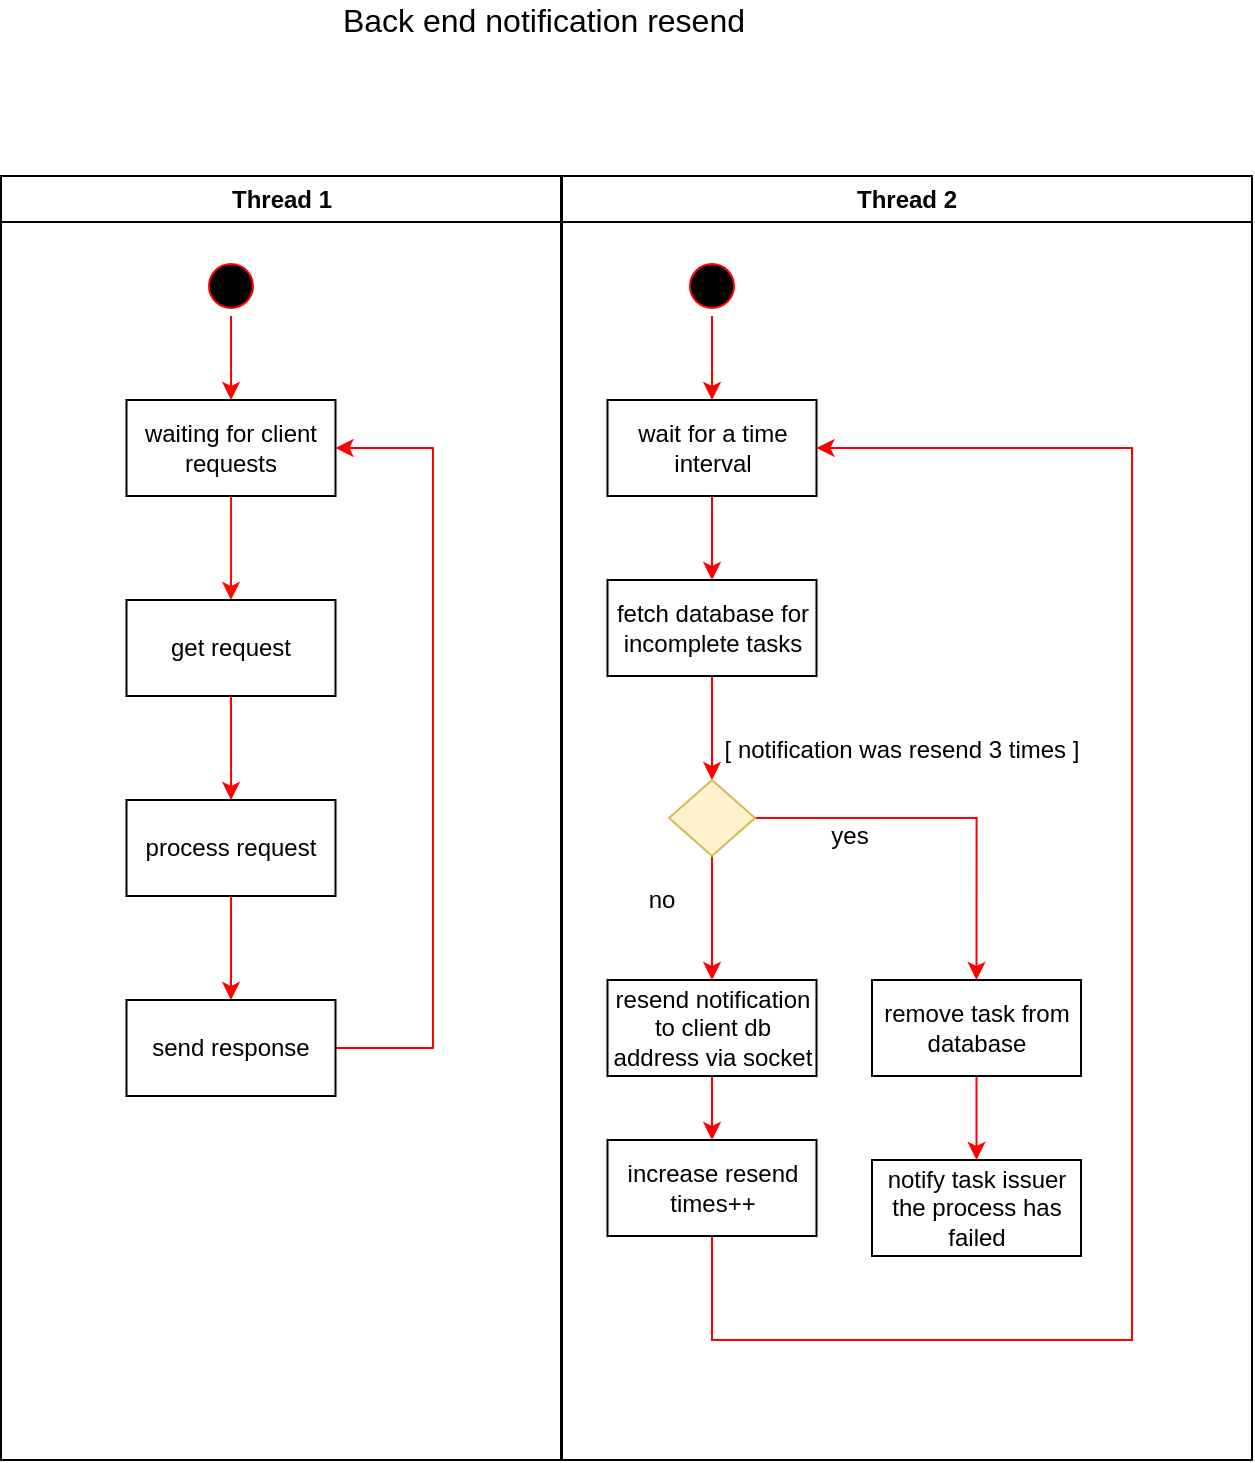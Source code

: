 <mxfile version="13.9.2" type="device"><diagram name="Page-1" id="e7e014a7-5840-1c2e-5031-d8a46d1fe8dd"><mxGraphModel dx="1422" dy="737" grid="1" gridSize="10" guides="1" tooltips="1" connect="1" arrows="1" fold="1" page="1" pageScale="1" pageWidth="1169" pageHeight="826" background="#ffffff" math="0" shadow="0"><root><mxCell id="0"/><mxCell id="1" parent="0"/><mxCell id="2" value="Thread 1" style="swimlane;whiteSpace=wrap" parent="1" vertex="1"><mxGeometry x="164.5" y="128" width="280" height="642" as="geometry"/></mxCell><mxCell id="i55UZpekeMLjvxOt4oSp-46" style="edgeStyle=orthogonalEdgeStyle;rounded=0;orthogonalLoop=1;jettySize=auto;html=1;exitX=0.5;exitY=1;exitDx=0;exitDy=0;strokeColor=#FF0000;" edge="1" parent="2" source="5" target="i55UZpekeMLjvxOt4oSp-45"><mxGeometry relative="1" as="geometry"/></mxCell><mxCell id="5" value="" style="ellipse;shape=startState;fillColor=#000000;strokeColor=#ff0000;" parent="2" vertex="1"><mxGeometry x="100" y="40" width="30" height="30" as="geometry"/></mxCell><mxCell id="i55UZpekeMLjvxOt4oSp-48" style="edgeStyle=orthogonalEdgeStyle;rounded=0;orthogonalLoop=1;jettySize=auto;html=1;exitX=0.5;exitY=1;exitDx=0;exitDy=0;entryX=0.5;entryY=0;entryDx=0;entryDy=0;strokeColor=#FF0B03;" edge="1" parent="2" source="i55UZpekeMLjvxOt4oSp-45" target="i55UZpekeMLjvxOt4oSp-47"><mxGeometry relative="1" as="geometry"/></mxCell><mxCell id="i55UZpekeMLjvxOt4oSp-45" value="waiting for client requests" style="rounded=0;whiteSpace=wrap;html=1;" vertex="1" parent="2"><mxGeometry x="62.75" y="112" width="104.5" height="48" as="geometry"/></mxCell><mxCell id="i55UZpekeMLjvxOt4oSp-50" style="edgeStyle=orthogonalEdgeStyle;rounded=0;orthogonalLoop=1;jettySize=auto;html=1;exitX=0.5;exitY=1;exitDx=0;exitDy=0;strokeColor=#FF0000;" edge="1" parent="2" source="i55UZpekeMLjvxOt4oSp-47" target="i55UZpekeMLjvxOt4oSp-49"><mxGeometry relative="1" as="geometry"/></mxCell><mxCell id="i55UZpekeMLjvxOt4oSp-47" value="get request" style="rounded=0;whiteSpace=wrap;html=1;" vertex="1" parent="2"><mxGeometry x="62.75" y="212" width="104.5" height="48" as="geometry"/></mxCell><mxCell id="i55UZpekeMLjvxOt4oSp-52" style="edgeStyle=orthogonalEdgeStyle;rounded=0;orthogonalLoop=1;jettySize=auto;html=1;exitX=0.5;exitY=1;exitDx=0;exitDy=0;entryX=0.5;entryY=0;entryDx=0;entryDy=0;strokeColor=#FF0000;" edge="1" parent="2" source="i55UZpekeMLjvxOt4oSp-49" target="i55UZpekeMLjvxOt4oSp-51"><mxGeometry relative="1" as="geometry"/></mxCell><mxCell id="i55UZpekeMLjvxOt4oSp-49" value="process request" style="rounded=0;whiteSpace=wrap;html=1;" vertex="1" parent="2"><mxGeometry x="62.75" y="312" width="104.5" height="48" as="geometry"/></mxCell><mxCell id="i55UZpekeMLjvxOt4oSp-53" style="edgeStyle=orthogonalEdgeStyle;rounded=0;orthogonalLoop=1;jettySize=auto;html=1;exitX=1;exitY=0.5;exitDx=0;exitDy=0;entryX=1;entryY=0.5;entryDx=0;entryDy=0;strokeColor=#FF0000;" edge="1" parent="2" source="i55UZpekeMLjvxOt4oSp-51" target="i55UZpekeMLjvxOt4oSp-45"><mxGeometry relative="1" as="geometry"><Array as="points"><mxPoint x="216" y="436"/><mxPoint x="216" y="136"/></Array></mxGeometry></mxCell><mxCell id="i55UZpekeMLjvxOt4oSp-51" value="send response" style="rounded=0;whiteSpace=wrap;html=1;" vertex="1" parent="2"><mxGeometry x="62.75" y="412" width="104.5" height="48" as="geometry"/></mxCell><mxCell id="3" value="Thread 2" style="swimlane;whiteSpace=wrap" parent="1" vertex="1"><mxGeometry x="445" y="128" width="345" height="642" as="geometry"/></mxCell><mxCell id="i55UZpekeMLjvxOt4oSp-57" style="edgeStyle=orthogonalEdgeStyle;rounded=0;orthogonalLoop=1;jettySize=auto;html=1;exitX=0.5;exitY=1;exitDx=0;exitDy=0;entryX=0.5;entryY=0;entryDx=0;entryDy=0;strokeColor=#FF0000;" edge="1" parent="3" source="13" target="i55UZpekeMLjvxOt4oSp-55"><mxGeometry relative="1" as="geometry"/></mxCell><mxCell id="13" value="" style="ellipse;shape=startState;fillColor=#000000;strokeColor=#ff0000;" parent="3" vertex="1"><mxGeometry x="60" y="40" width="30" height="30" as="geometry"/></mxCell><mxCell id="i55UZpekeMLjvxOt4oSp-58" style="edgeStyle=orthogonalEdgeStyle;rounded=0;orthogonalLoop=1;jettySize=auto;html=1;exitX=0.5;exitY=1;exitDx=0;exitDy=0;entryX=0.5;entryY=0;entryDx=0;entryDy=0;strokeColor=#FF0000;" edge="1" parent="3" source="i55UZpekeMLjvxOt4oSp-55" target="i55UZpekeMLjvxOt4oSp-56"><mxGeometry relative="1" as="geometry"/></mxCell><mxCell id="i55UZpekeMLjvxOt4oSp-55" value="wait for a time interval" style="rounded=0;whiteSpace=wrap;html=1;" vertex="1" parent="3"><mxGeometry x="22.75" y="112" width="104.5" height="48" as="geometry"/></mxCell><mxCell id="i55UZpekeMLjvxOt4oSp-60" style="edgeStyle=orthogonalEdgeStyle;rounded=0;orthogonalLoop=1;jettySize=auto;html=1;exitX=0.5;exitY=1;exitDx=0;exitDy=0;entryX=0.5;entryY=0;entryDx=0;entryDy=0;strokeColor=#FF0000;" edge="1" parent="3" source="i55UZpekeMLjvxOt4oSp-56" target="i55UZpekeMLjvxOt4oSp-62"><mxGeometry relative="1" as="geometry"><mxPoint x="75" y="302" as="targetPoint"/></mxGeometry></mxCell><mxCell id="i55UZpekeMLjvxOt4oSp-56" value="fetch database for incomplete tasks" style="rounded=0;whiteSpace=wrap;html=1;" vertex="1" parent="3"><mxGeometry x="22.75" y="202" width="104.5" height="48" as="geometry"/></mxCell><mxCell id="i55UZpekeMLjvxOt4oSp-72" style="edgeStyle=orthogonalEdgeStyle;rounded=0;orthogonalLoop=1;jettySize=auto;html=1;exitX=0.5;exitY=1;exitDx=0;exitDy=0;entryX=0.5;entryY=0;entryDx=0;entryDy=0;strokeColor=#FF0000;" edge="1" parent="3" source="i55UZpekeMLjvxOt4oSp-61" target="i55UZpekeMLjvxOt4oSp-71"><mxGeometry relative="1" as="geometry"/></mxCell><mxCell id="i55UZpekeMLjvxOt4oSp-61" value="resend notification to client db address via socket" style="rounded=0;whiteSpace=wrap;html=1;" vertex="1" parent="3"><mxGeometry x="22.75" y="402" width="104.5" height="48" as="geometry"/></mxCell><mxCell id="i55UZpekeMLjvxOt4oSp-63" style="edgeStyle=orthogonalEdgeStyle;rounded=0;orthogonalLoop=1;jettySize=auto;html=1;exitX=0.5;exitY=1;exitDx=0;exitDy=0;entryX=0.5;entryY=0;entryDx=0;entryDy=0;strokeColor=#FF0000;" edge="1" parent="3" source="i55UZpekeMLjvxOt4oSp-62" target="i55UZpekeMLjvxOt4oSp-61"><mxGeometry relative="1" as="geometry"/></mxCell><mxCell id="i55UZpekeMLjvxOt4oSp-65" style="edgeStyle=orthogonalEdgeStyle;rounded=0;orthogonalLoop=1;jettySize=auto;html=1;exitX=1;exitY=0.5;exitDx=0;exitDy=0;entryX=0.5;entryY=0;entryDx=0;entryDy=0;strokeColor=#FF0000;" edge="1" parent="3" source="i55UZpekeMLjvxOt4oSp-62" target="i55UZpekeMLjvxOt4oSp-64"><mxGeometry relative="1" as="geometry"/></mxCell><mxCell id="i55UZpekeMLjvxOt4oSp-62" value="" style="rhombus;whiteSpace=wrap;html=1;fillColor=#fff2cc;strokeColor=#d6b656;" vertex="1" parent="3"><mxGeometry x="53.5" y="302" width="43" height="38" as="geometry"/></mxCell><mxCell id="i55UZpekeMLjvxOt4oSp-70" style="edgeStyle=orthogonalEdgeStyle;rounded=0;orthogonalLoop=1;jettySize=auto;html=1;exitX=0.5;exitY=1;exitDx=0;exitDy=0;entryX=0.5;entryY=0;entryDx=0;entryDy=0;strokeColor=#FF0000;" edge="1" parent="3" source="i55UZpekeMLjvxOt4oSp-64" target="i55UZpekeMLjvxOt4oSp-69"><mxGeometry relative="1" as="geometry"/></mxCell><mxCell id="i55UZpekeMLjvxOt4oSp-64" value="remove task from database" style="rounded=0;whiteSpace=wrap;html=1;" vertex="1" parent="3"><mxGeometry x="155" y="402" width="104.5" height="48" as="geometry"/></mxCell><mxCell id="i55UZpekeMLjvxOt4oSp-66" value="[ notification was resend 3 times ]" style="text;html=1;strokeColor=none;fillColor=none;align=center;verticalAlign=middle;whiteSpace=wrap;rounded=0;" vertex="1" parent="3"><mxGeometry x="79.5" y="277" width="180" height="20" as="geometry"/></mxCell><mxCell id="i55UZpekeMLjvxOt4oSp-67" value="yes" style="text;html=1;strokeColor=none;fillColor=none;align=center;verticalAlign=middle;whiteSpace=wrap;rounded=0;" vertex="1" parent="3"><mxGeometry x="53.5" y="320" width="180" height="20" as="geometry"/></mxCell><mxCell id="i55UZpekeMLjvxOt4oSp-68" value="no" style="text;html=1;strokeColor=none;fillColor=none;align=center;verticalAlign=middle;whiteSpace=wrap;rounded=0;" vertex="1" parent="3"><mxGeometry x="-40" y="352" width="180" height="20" as="geometry"/></mxCell><mxCell id="i55UZpekeMLjvxOt4oSp-69" value="notify task issuer the process has failed" style="rounded=0;whiteSpace=wrap;html=1;" vertex="1" parent="3"><mxGeometry x="155" y="492" width="104.5" height="48" as="geometry"/></mxCell><mxCell id="i55UZpekeMLjvxOt4oSp-73" style="edgeStyle=orthogonalEdgeStyle;rounded=0;orthogonalLoop=1;jettySize=auto;html=1;exitX=0.5;exitY=1;exitDx=0;exitDy=0;entryX=1;entryY=0.5;entryDx=0;entryDy=0;strokeColor=#FF0000;" edge="1" parent="3" source="i55UZpekeMLjvxOt4oSp-71" target="i55UZpekeMLjvxOt4oSp-55"><mxGeometry relative="1" as="geometry"><Array as="points"><mxPoint x="75" y="582"/><mxPoint x="285" y="582"/><mxPoint x="285" y="136"/></Array></mxGeometry></mxCell><mxCell id="i55UZpekeMLjvxOt4oSp-71" value="increase resend times++" style="rounded=0;whiteSpace=wrap;html=1;" vertex="1" parent="3"><mxGeometry x="22.75" y="482" width="104.5" height="48" as="geometry"/></mxCell><mxCell id="i55UZpekeMLjvxOt4oSp-74" value="&lt;font style=&quot;font-size: 16px&quot;&gt;Back end notification resend&lt;/font&gt;" style="text;html=1;strokeColor=none;fillColor=none;align=center;verticalAlign=middle;whiteSpace=wrap;rounded=0;" vertex="1" parent="1"><mxGeometry x="320" y="40" width="232" height="20" as="geometry"/></mxCell></root></mxGraphModel></diagram></mxfile>
